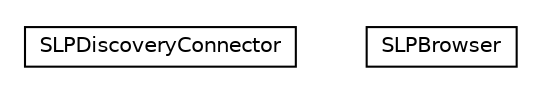 #!/usr/local/bin/dot
#
# Class diagram 
# Generated by UMLGraph version 5.1 (http://www.umlgraph.org/)
#

digraph G {
	edge [fontname="Helvetica",fontsize=10,labelfontname="Helvetica",labelfontsize=10];
	node [fontname="Helvetica",fontsize=10,shape=plaintext];
	nodesep=0.25;
	ranksep=0.5;
	// org.universAAL.middleware.connectors.discovery.slp.SLPDiscoveryConnector
	c559075 [label=<<table title="org.universAAL.middleware.connectors.discovery.slp.SLPDiscoveryConnector" border="0" cellborder="1" cellspacing="0" cellpadding="2" port="p" href="./SLPDiscoveryConnector.html">
		<tr><td><table border="0" cellspacing="0" cellpadding="1">
<tr><td align="center" balign="center"> SLPDiscoveryConnector </td></tr>
		</table></td></tr>
		</table>>, fontname="Helvetica", fontcolor="black", fontsize=10.0];
	// org.universAAL.middleware.connectors.discovery.slp.SLPBrowser
	c559076 [label=<<table title="org.universAAL.middleware.connectors.discovery.slp.SLPBrowser" border="0" cellborder="1" cellspacing="0" cellpadding="2" port="p" href="./SLPBrowser.html">
		<tr><td><table border="0" cellspacing="0" cellpadding="1">
<tr><td align="center" balign="center"> SLPBrowser </td></tr>
		</table></td></tr>
		</table>>, fontname="Helvetica", fontcolor="black", fontsize=10.0];
}

